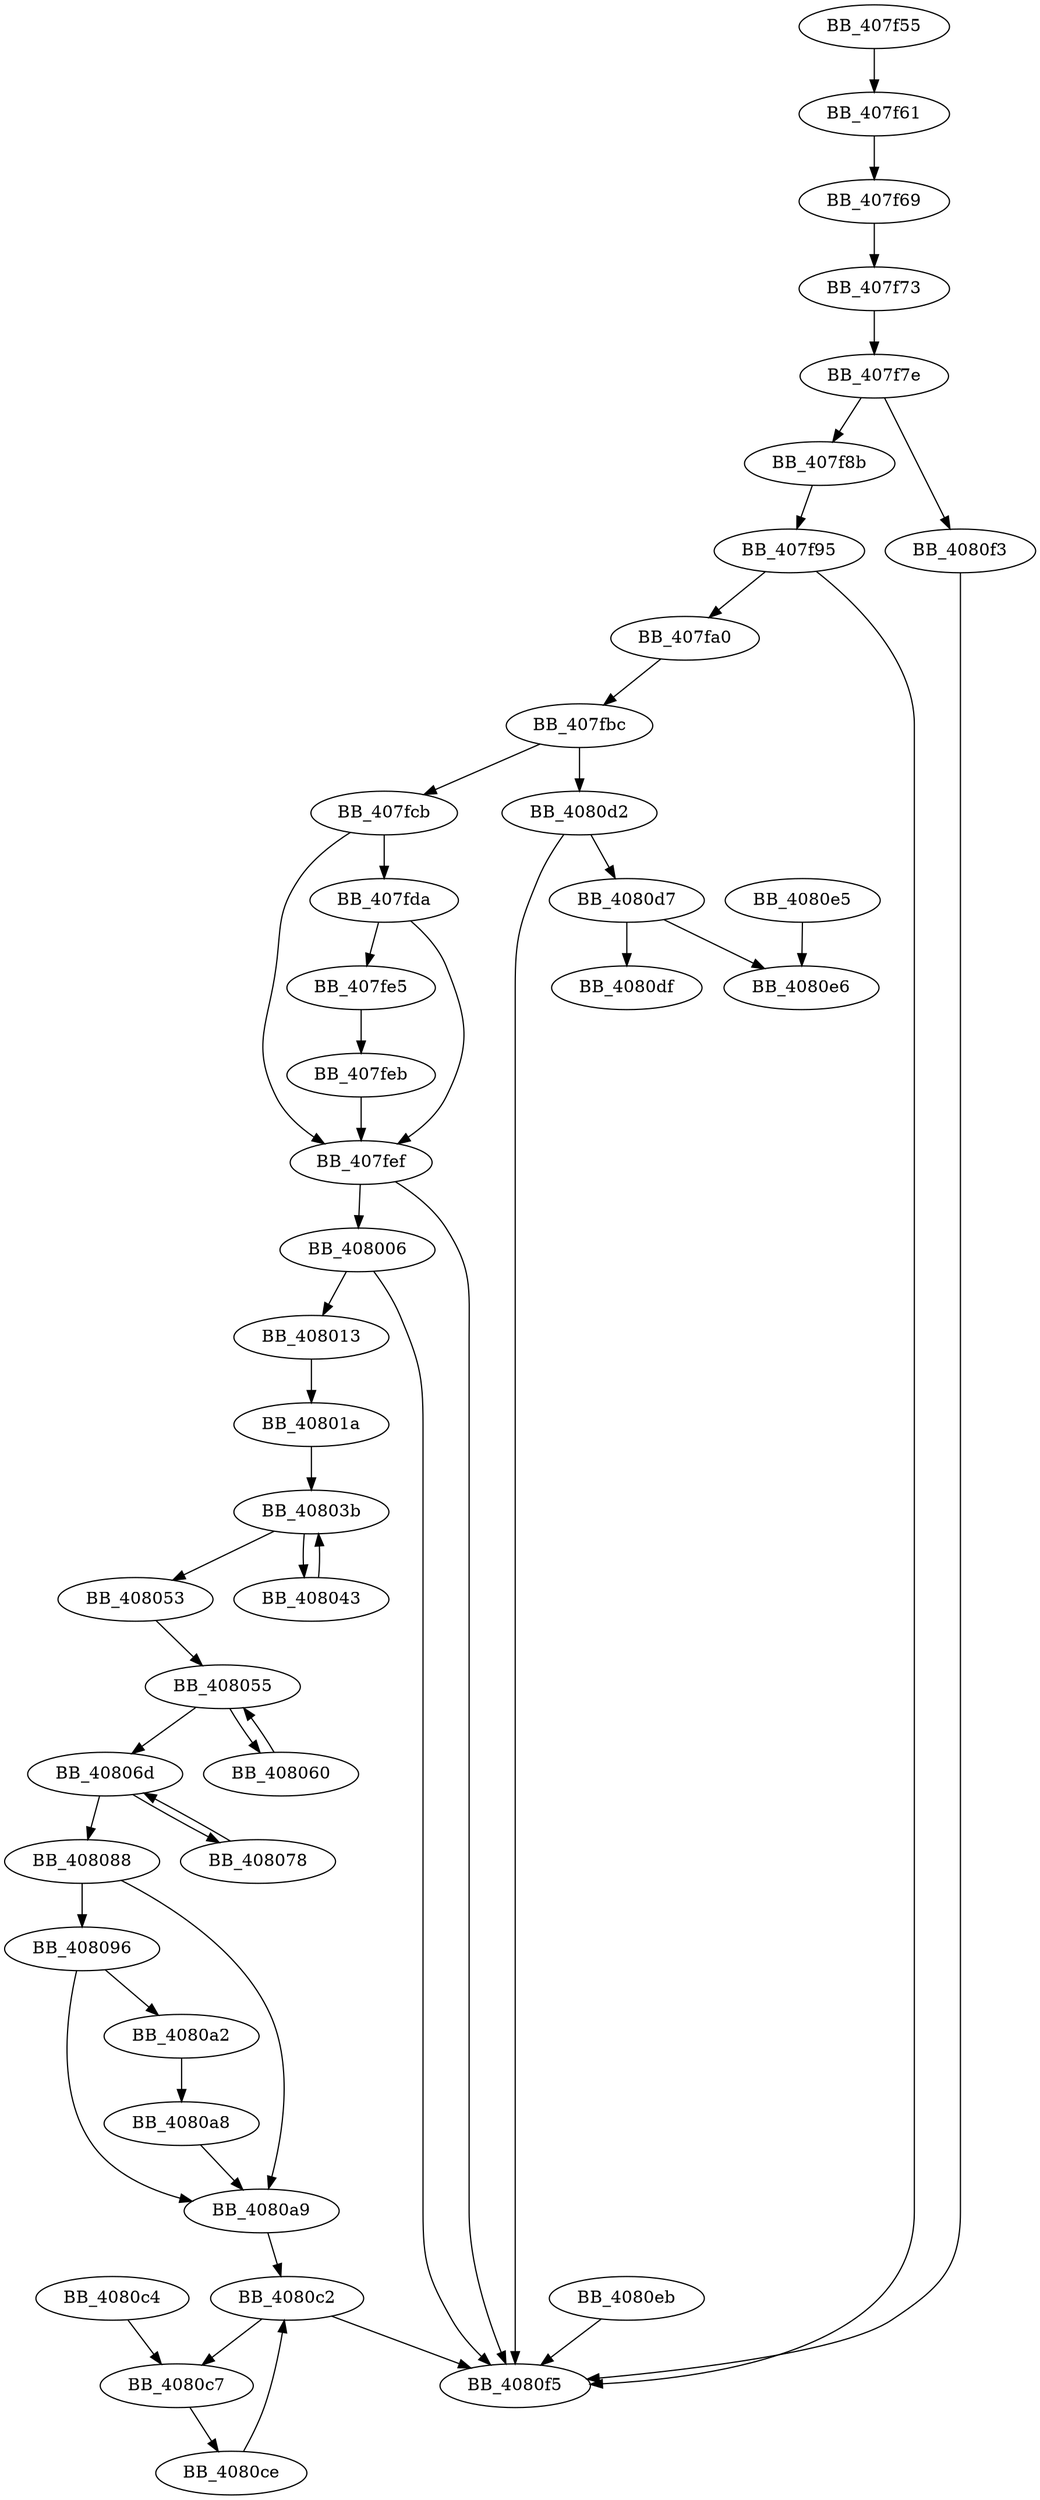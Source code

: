 DiGraph __setmbcp{
BB_407f55->BB_407f61
BB_407f61->BB_407f69
BB_407f69->BB_407f73
BB_407f73->BB_407f7e
BB_407f7e->BB_407f8b
BB_407f7e->BB_4080f3
BB_407f8b->BB_407f95
BB_407f95->BB_407fa0
BB_407f95->BB_4080f5
BB_407fa0->BB_407fbc
BB_407fbc->BB_407fcb
BB_407fbc->BB_4080d2
BB_407fcb->BB_407fda
BB_407fcb->BB_407fef
BB_407fda->BB_407fe5
BB_407fda->BB_407fef
BB_407fe5->BB_407feb
BB_407feb->BB_407fef
BB_407fef->BB_408006
BB_407fef->BB_4080f5
BB_408006->BB_408013
BB_408006->BB_4080f5
BB_408013->BB_40801a
BB_40801a->BB_40803b
BB_40803b->BB_408043
BB_40803b->BB_408053
BB_408043->BB_40803b
BB_408053->BB_408055
BB_408055->BB_408060
BB_408055->BB_40806d
BB_408060->BB_408055
BB_40806d->BB_408078
BB_40806d->BB_408088
BB_408078->BB_40806d
BB_408088->BB_408096
BB_408088->BB_4080a9
BB_408096->BB_4080a2
BB_408096->BB_4080a9
BB_4080a2->BB_4080a8
BB_4080a8->BB_4080a9
BB_4080a9->BB_4080c2
BB_4080c2->BB_4080c7
BB_4080c2->BB_4080f5
BB_4080c4->BB_4080c7
BB_4080c7->BB_4080ce
BB_4080ce->BB_4080c2
BB_4080d2->BB_4080d7
BB_4080d2->BB_4080f5
BB_4080d7->BB_4080df
BB_4080d7->BB_4080e6
BB_4080e5->BB_4080e6
BB_4080eb->BB_4080f5
BB_4080f3->BB_4080f5
}
